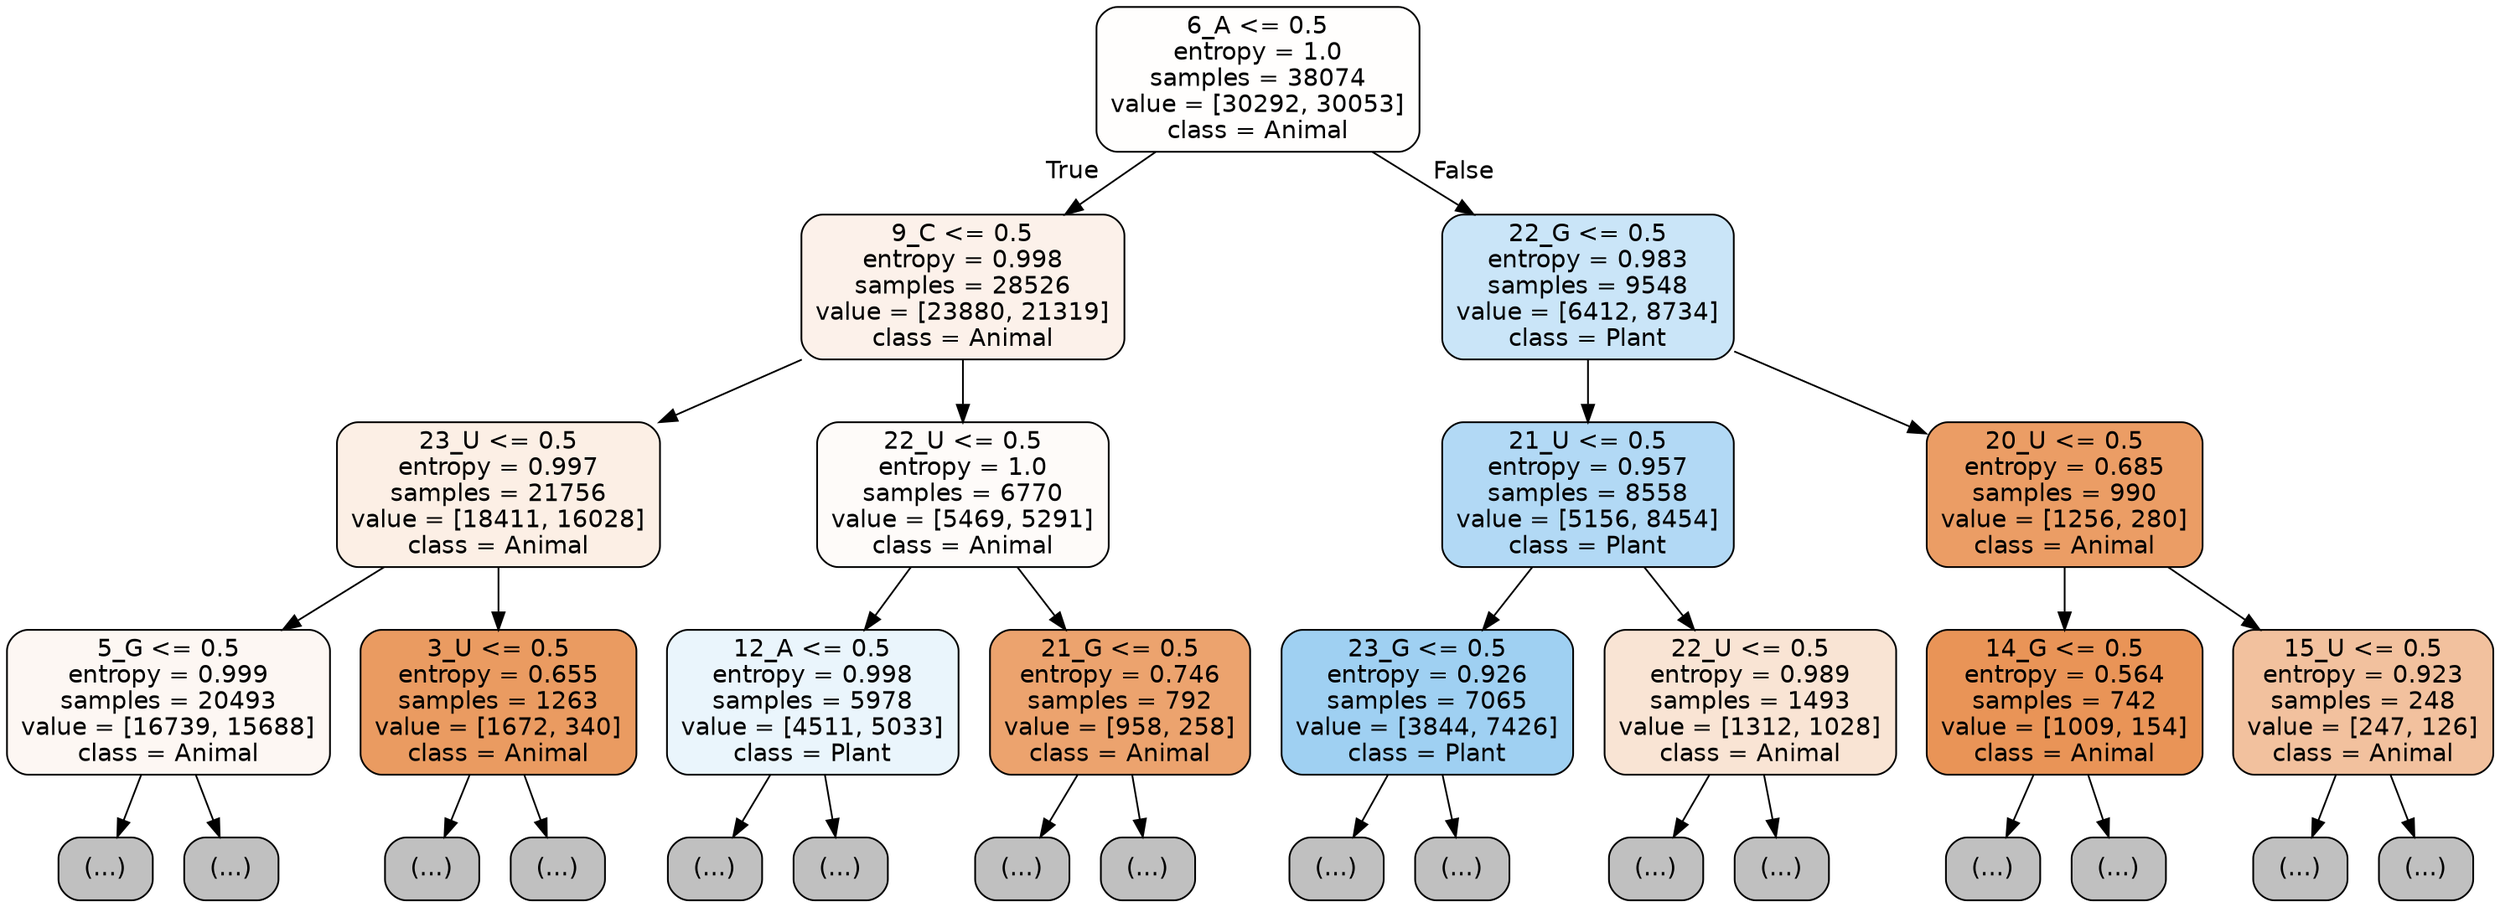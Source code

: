 digraph Tree {
node [shape=box, style="filled, rounded", color="black", fontname="helvetica"] ;
edge [fontname="helvetica"] ;
0 [label="6_A <= 0.5\nentropy = 1.0\nsamples = 38074\nvalue = [30292, 30053]\nclass = Animal", fillcolor="#fffefd"] ;
1 [label="9_C <= 0.5\nentropy = 0.998\nsamples = 28526\nvalue = [23880, 21319]\nclass = Animal", fillcolor="#fcf1ea"] ;
0 -> 1 [labeldistance=2.5, labelangle=45, headlabel="True"] ;
2 [label="23_U <= 0.5\nentropy = 0.997\nsamples = 21756\nvalue = [18411, 16028]\nclass = Animal", fillcolor="#fcefe5"] ;
1 -> 2 ;
3 [label="5_G <= 0.5\nentropy = 0.999\nsamples = 20493\nvalue = [16739, 15688]\nclass = Animal", fillcolor="#fdf7f3"] ;
2 -> 3 ;
4 [label="(...)", fillcolor="#C0C0C0"] ;
3 -> 4 ;
6959 [label="(...)", fillcolor="#C0C0C0"] ;
3 -> 6959 ;
9426 [label="3_U <= 0.5\nentropy = 0.655\nsamples = 1263\nvalue = [1672, 340]\nclass = Animal", fillcolor="#ea9b61"] ;
2 -> 9426 ;
9427 [label="(...)", fillcolor="#C0C0C0"] ;
9426 -> 9427 ;
9748 [label="(...)", fillcolor="#C0C0C0"] ;
9426 -> 9748 ;
9885 [label="22_U <= 0.5\nentropy = 1.0\nsamples = 6770\nvalue = [5469, 5291]\nclass = Animal", fillcolor="#fefbf9"] ;
1 -> 9885 ;
9886 [label="12_A <= 0.5\nentropy = 0.998\nsamples = 5978\nvalue = [4511, 5033]\nclass = Plant", fillcolor="#eaf5fc"] ;
9885 -> 9886 ;
9887 [label="(...)", fillcolor="#C0C0C0"] ;
9886 -> 9887 ;
11880 [label="(...)", fillcolor="#C0C0C0"] ;
9886 -> 11880 ;
12421 [label="21_G <= 0.5\nentropy = 0.746\nsamples = 792\nvalue = [958, 258]\nclass = Animal", fillcolor="#eca36e"] ;
9885 -> 12421 ;
12422 [label="(...)", fillcolor="#C0C0C0"] ;
12421 -> 12422 ;
12665 [label="(...)", fillcolor="#C0C0C0"] ;
12421 -> 12665 ;
12774 [label="22_G <= 0.5\nentropy = 0.983\nsamples = 9548\nvalue = [6412, 8734]\nclass = Plant", fillcolor="#cae5f8"] ;
0 -> 12774 [labeldistance=2.5, labelangle=-45, headlabel="False"] ;
12775 [label="21_U <= 0.5\nentropy = 0.957\nsamples = 8558\nvalue = [5156, 8454]\nclass = Plant", fillcolor="#b2d9f5"] ;
12774 -> 12775 ;
12776 [label="23_G <= 0.5\nentropy = 0.926\nsamples = 7065\nvalue = [3844, 7426]\nclass = Plant", fillcolor="#9fd0f2"] ;
12775 -> 12776 ;
12777 [label="(...)", fillcolor="#C0C0C0"] ;
12776 -> 12777 ;
15492 [label="(...)", fillcolor="#C0C0C0"] ;
12776 -> 15492 ;
15577 [label="22_U <= 0.5\nentropy = 0.989\nsamples = 1493\nvalue = [1312, 1028]\nclass = Animal", fillcolor="#f9e4d4"] ;
12775 -> 15577 ;
15578 [label="(...)", fillcolor="#C0C0C0"] ;
15577 -> 15578 ;
16167 [label="(...)", fillcolor="#C0C0C0"] ;
15577 -> 16167 ;
16270 [label="20_U <= 0.5\nentropy = 0.685\nsamples = 990\nvalue = [1256, 280]\nclass = Animal", fillcolor="#eb9d65"] ;
12774 -> 16270 ;
16271 [label="14_G <= 0.5\nentropy = 0.564\nsamples = 742\nvalue = [1009, 154]\nclass = Animal", fillcolor="#e99457"] ;
16270 -> 16271 ;
16272 [label="(...)", fillcolor="#C0C0C0"] ;
16271 -> 16272 ;
16473 [label="(...)", fillcolor="#C0C0C0"] ;
16271 -> 16473 ;
16542 [label="15_U <= 0.5\nentropy = 0.923\nsamples = 248\nvalue = [247, 126]\nclass = Animal", fillcolor="#f2c19e"] ;
16270 -> 16542 ;
16543 [label="(...)", fillcolor="#C0C0C0"] ;
16542 -> 16543 ;
16620 [label="(...)", fillcolor="#C0C0C0"] ;
16542 -> 16620 ;
}